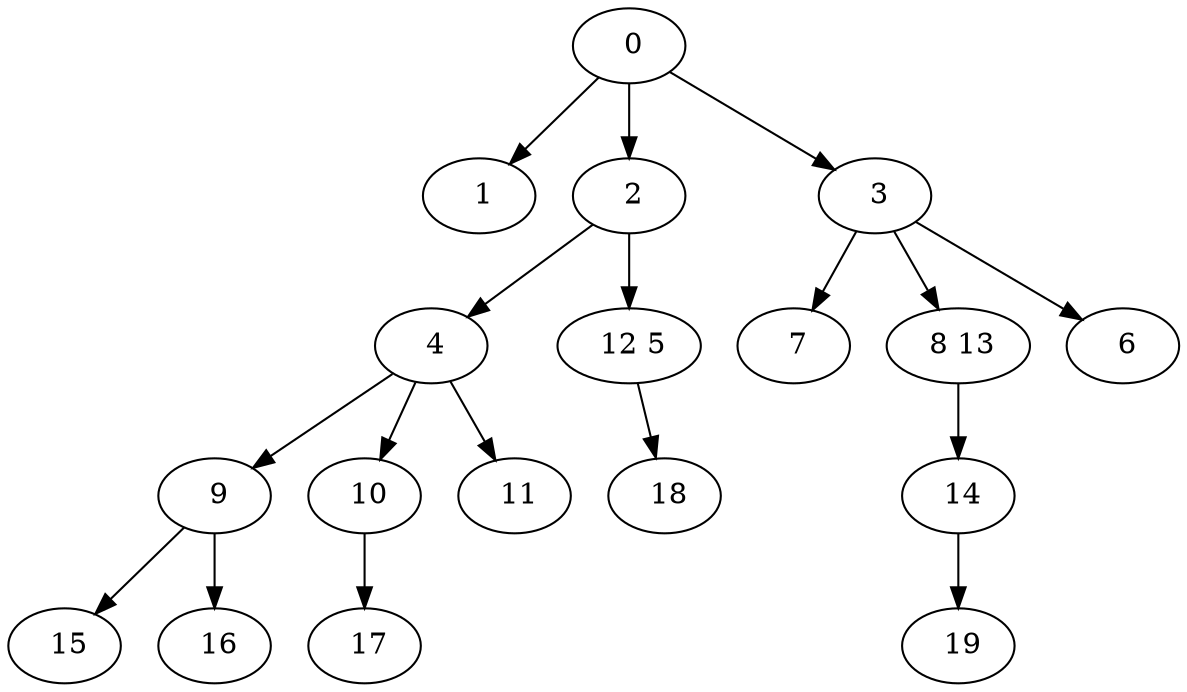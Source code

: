 digraph mytree {
" 0" -> " 1";
" 0" -> " 2";
" 0" -> " 3";
" 1";
" 2" -> " 4";
" 2" -> " 12 5";
" 3" -> " 7";
" 3" -> " 8 13";
" 3" -> " 6";
" 4" -> " 9";
" 4" -> " 10";
" 4" -> " 11";
" 12 5" -> " 18";
" 9" -> " 15";
" 9" -> " 16";
" 7";
" 8 13" -> " 14";
" 10" -> " 17";
" 11";
" 15";
" 16";
" 17";
" 19";
" 14" -> " 19";
" 18";
" 6";
}
